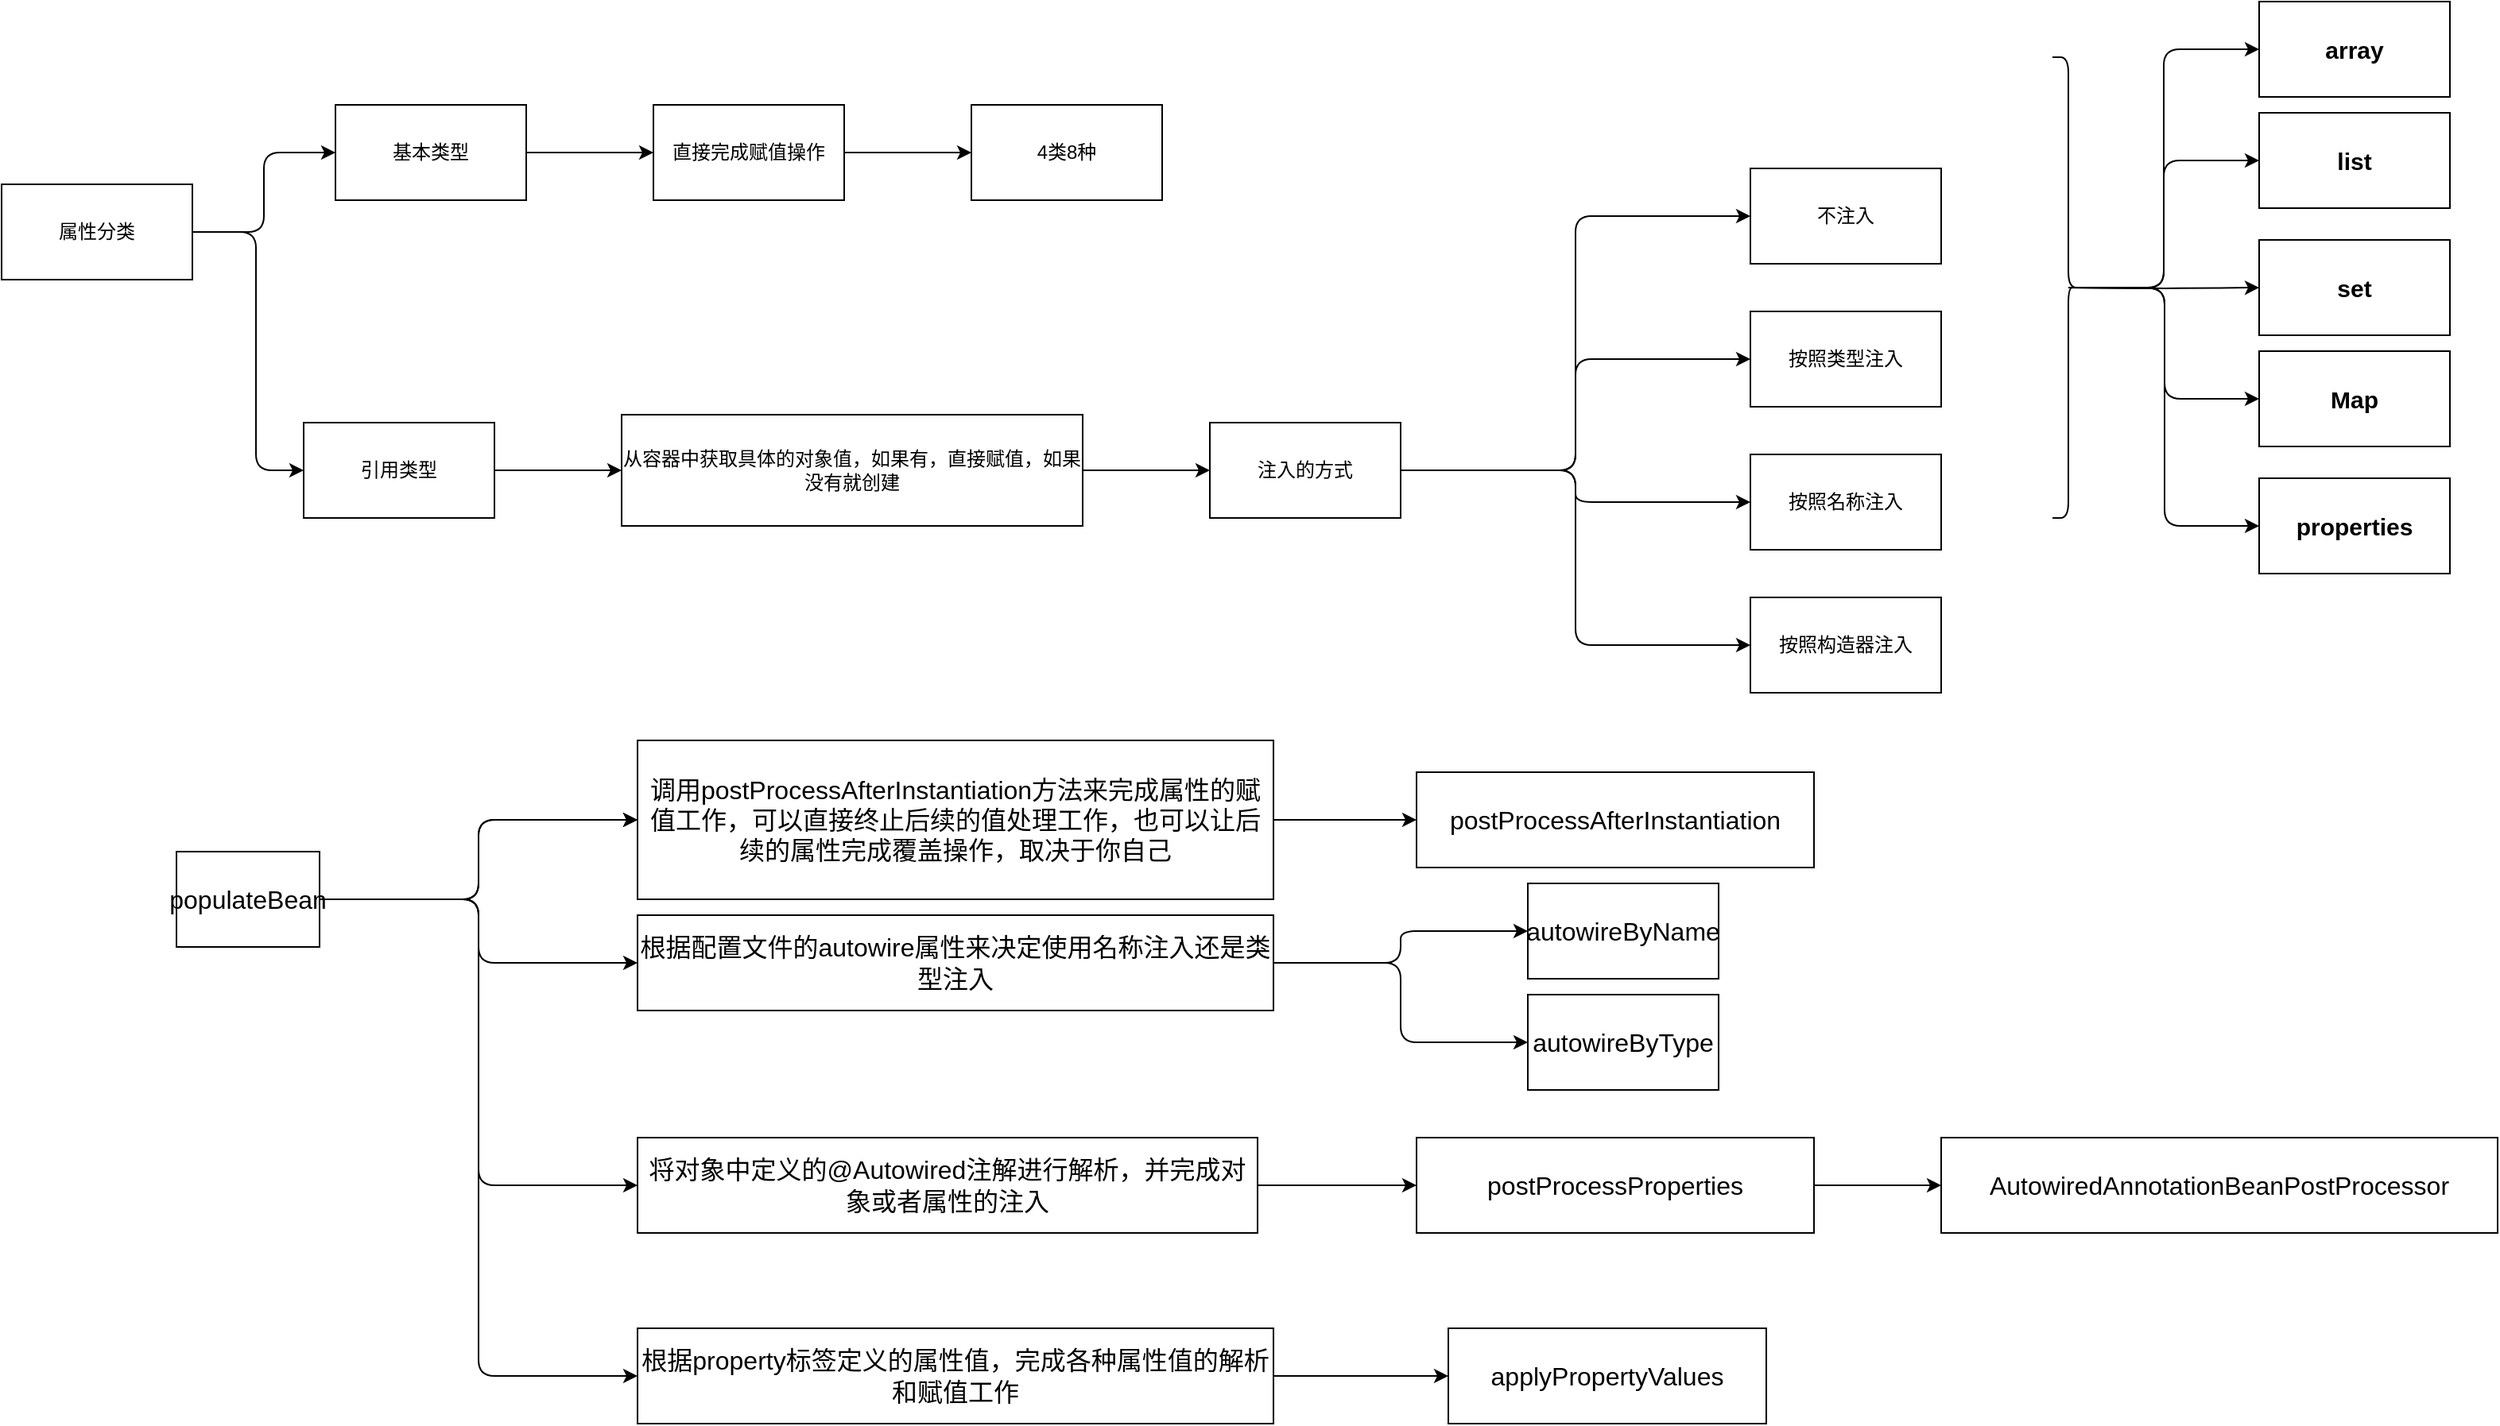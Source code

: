 <mxfile>
    <diagram id="dhdRvR6XYTM5xbdnKFDT" name="Page-1">
        <mxGraphModel dx="1112" dy="790" grid="1" gridSize="10" guides="1" tooltips="1" connect="1" arrows="1" fold="1" page="1" pageScale="1" pageWidth="10000000" pageHeight="10000000" math="0" shadow="0">
            <root>
                <mxCell id="0"/>
                <mxCell id="1" parent="0"/>
                <mxCell id="7" style="edgeStyle=orthogonalEdgeStyle;html=1;exitX=1;exitY=0.5;exitDx=0;exitDy=0;entryX=0;entryY=0.5;entryDx=0;entryDy=0;" parent="1" source="2" target="3" edge="1">
                    <mxGeometry relative="1" as="geometry"/>
                </mxCell>
                <mxCell id="8" style="edgeStyle=orthogonalEdgeStyle;html=1;exitX=1;exitY=0.5;exitDx=0;exitDy=0;entryX=0;entryY=0.5;entryDx=0;entryDy=0;" parent="1" source="2" target="4" edge="1">
                    <mxGeometry relative="1" as="geometry">
                        <mxPoint x="1170" y="2000" as="targetPoint"/>
                    </mxGeometry>
                </mxCell>
                <mxCell id="9" style="edgeStyle=orthogonalEdgeStyle;html=1;exitX=1;exitY=0.5;exitDx=0;exitDy=0;entryX=0;entryY=0.5;entryDx=0;entryDy=0;" parent="1" source="2" target="5" edge="1">
                    <mxGeometry relative="1" as="geometry">
                        <mxPoint x="1170" y="2090" as="targetPoint"/>
                    </mxGeometry>
                </mxCell>
                <mxCell id="10" style="edgeStyle=orthogonalEdgeStyle;html=1;exitX=1;exitY=0.5;exitDx=0;exitDy=0;entryX=0;entryY=0.5;entryDx=0;entryDy=0;" parent="1" source="2" target="6" edge="1">
                    <mxGeometry relative="1" as="geometry"/>
                </mxCell>
                <mxCell id="2" value="注入的方式" style="whiteSpace=wrap;html=1;" parent="1" vertex="1">
                    <mxGeometry x="960" y="2020" width="120" height="60" as="geometry"/>
                </mxCell>
                <mxCell id="3" value="不注入" style="whiteSpace=wrap;html=1;" parent="1" vertex="1">
                    <mxGeometry x="1300" y="1860" width="120" height="60" as="geometry"/>
                </mxCell>
                <mxCell id="4" value="按照类型注入" style="whiteSpace=wrap;html=1;" parent="1" vertex="1">
                    <mxGeometry x="1300" y="1950" width="120" height="60" as="geometry"/>
                </mxCell>
                <mxCell id="5" value="按照名称注入" style="whiteSpace=wrap;html=1;" parent="1" vertex="1">
                    <mxGeometry x="1300" y="2040" width="120" height="60" as="geometry"/>
                </mxCell>
                <mxCell id="6" value="按照构造器注入" style="whiteSpace=wrap;html=1;" parent="1" vertex="1">
                    <mxGeometry x="1300" y="2130" width="120" height="60" as="geometry"/>
                </mxCell>
                <mxCell id="14" style="edgeStyle=orthogonalEdgeStyle;html=1;exitX=1;exitY=0.5;exitDx=0;exitDy=0;entryX=0;entryY=0.5;entryDx=0;entryDy=0;" parent="1" source="11" target="12" edge="1">
                    <mxGeometry relative="1" as="geometry"/>
                </mxCell>
                <mxCell id="15" style="edgeStyle=orthogonalEdgeStyle;html=1;exitX=1;exitY=0.5;exitDx=0;exitDy=0;" parent="1" source="11" target="13" edge="1">
                    <mxGeometry relative="1" as="geometry">
                        <Array as="points">
                            <mxPoint x="360" y="1900"/>
                            <mxPoint x="360" y="2050"/>
                        </Array>
                    </mxGeometry>
                </mxCell>
                <mxCell id="11" value="属性分类" style="whiteSpace=wrap;html=1;" parent="1" vertex="1">
                    <mxGeometry x="200" y="1870" width="120" height="60" as="geometry"/>
                </mxCell>
                <mxCell id="20" value="" style="edgeStyle=orthogonalEdgeStyle;html=1;" parent="1" source="12" target="19" edge="1">
                    <mxGeometry relative="1" as="geometry"/>
                </mxCell>
                <mxCell id="12" value="基本类型" style="whiteSpace=wrap;html=1;" parent="1" vertex="1">
                    <mxGeometry x="410" y="1820" width="120" height="60" as="geometry"/>
                </mxCell>
                <mxCell id="17" value="" style="edgeStyle=orthogonalEdgeStyle;html=1;" parent="1" source="13" target="16" edge="1">
                    <mxGeometry relative="1" as="geometry"/>
                </mxCell>
                <mxCell id="13" value="引用类型" style="whiteSpace=wrap;html=1;" parent="1" vertex="1">
                    <mxGeometry x="390" y="2020" width="120" height="60" as="geometry"/>
                </mxCell>
                <mxCell id="18" value="" style="edgeStyle=orthogonalEdgeStyle;html=1;" parent="1" source="16" target="2" edge="1">
                    <mxGeometry relative="1" as="geometry"/>
                </mxCell>
                <mxCell id="16" value="从容器中获取具体的对象值，如果有，直接赋值，如果没有就创建" style="whiteSpace=wrap;html=1;" parent="1" vertex="1">
                    <mxGeometry x="590" y="2015" width="290" height="70" as="geometry"/>
                </mxCell>
                <mxCell id="22" value="" style="edgeStyle=orthogonalEdgeStyle;html=1;" parent="1" target="21" edge="1">
                    <mxGeometry relative="1" as="geometry">
                        <mxPoint x="1500" y="1935" as="sourcePoint"/>
                        <Array as="points">
                            <mxPoint x="1560" y="1935"/>
                            <mxPoint x="1560" y="1785"/>
                        </Array>
                    </mxGeometry>
                </mxCell>
                <mxCell id="23" style="edgeStyle=orthogonalEdgeStyle;html=1;exitX=1;exitY=0.5;exitDx=0;exitDy=0;" parent="1" target="24" edge="1">
                    <mxGeometry relative="1" as="geometry">
                        <mxPoint x="1590" y="1935" as="targetPoint"/>
                        <mxPoint x="1500" y="1935" as="sourcePoint"/>
                        <Array as="points">
                            <mxPoint x="1560" y="1935"/>
                            <mxPoint x="1560" y="1855"/>
                        </Array>
                    </mxGeometry>
                </mxCell>
                <mxCell id="26" style="edgeStyle=orthogonalEdgeStyle;html=1;exitX=1;exitY=0.5;exitDx=0;exitDy=0;" parent="1" target="25" edge="1">
                    <mxGeometry relative="1" as="geometry">
                        <mxPoint x="1500" y="1935" as="sourcePoint"/>
                    </mxGeometry>
                </mxCell>
                <mxCell id="27" style="edgeStyle=orthogonalEdgeStyle;html=1;exitX=1;exitY=0.5;exitDx=0;exitDy=0;entryX=0;entryY=0.5;entryDx=0;entryDy=0;" parent="1" target="28" edge="1">
                    <mxGeometry relative="1" as="geometry">
                        <mxPoint x="1540" y="2175" as="targetPoint"/>
                        <mxPoint x="1500" y="1935" as="sourcePoint"/>
                    </mxGeometry>
                </mxCell>
                <mxCell id="29" style="edgeStyle=orthogonalEdgeStyle;html=1;exitX=1;exitY=0.5;exitDx=0;exitDy=0;entryX=0;entryY=0.5;entryDx=0;entryDy=0;" parent="1" target="30" edge="1">
                    <mxGeometry relative="1" as="geometry">
                        <mxPoint x="1540" y="2195" as="targetPoint"/>
                        <mxPoint x="1500" y="1935" as="sourcePoint"/>
                    </mxGeometry>
                </mxCell>
                <mxCell id="32" value="" style="edgeStyle=orthogonalEdgeStyle;html=1;fontSize=16;" parent="1" source="19" target="31" edge="1">
                    <mxGeometry relative="1" as="geometry"/>
                </mxCell>
                <mxCell id="19" value="直接完成赋值操作" style="whiteSpace=wrap;html=1;" parent="1" vertex="1">
                    <mxGeometry x="610" y="1820" width="120" height="60" as="geometry"/>
                </mxCell>
                <mxCell id="21" value="array" style="whiteSpace=wrap;html=1;fontStyle=1;fontSize=15;" parent="1" vertex="1">
                    <mxGeometry x="1620" y="1755" width="120" height="60" as="geometry"/>
                </mxCell>
                <mxCell id="24" value="list" style="whiteSpace=wrap;html=1;fontStyle=1;fontSize=15;" parent="1" vertex="1">
                    <mxGeometry x="1620" y="1825" width="120" height="60" as="geometry"/>
                </mxCell>
                <mxCell id="25" value="set" style="whiteSpace=wrap;html=1;fontStyle=1;fontSize=15;" parent="1" vertex="1">
                    <mxGeometry x="1620" y="1905" width="120" height="60" as="geometry"/>
                </mxCell>
                <mxCell id="28" value="Map" style="whiteSpace=wrap;html=1;fontStyle=1;fontSize=15;" parent="1" vertex="1">
                    <mxGeometry x="1620" y="1975" width="120" height="60" as="geometry"/>
                </mxCell>
                <mxCell id="30" value="properties" style="whiteSpace=wrap;html=1;fontStyle=1;fontSize=15;" parent="1" vertex="1">
                    <mxGeometry x="1620" y="2055" width="120" height="60" as="geometry"/>
                </mxCell>
                <mxCell id="31" value="4类8种" style="whiteSpace=wrap;html=1;" parent="1" vertex="1">
                    <mxGeometry x="810" y="1820" width="120" height="60" as="geometry"/>
                </mxCell>
                <mxCell id="33" value="" style="shape=curlyBracket;whiteSpace=wrap;html=1;rounded=1;flipH=1;fontSize=16;" parent="1" vertex="1">
                    <mxGeometry x="1490" y="1790" width="20" height="290" as="geometry"/>
                </mxCell>
                <mxCell id="37" value="" style="edgeStyle=orthogonalEdgeStyle;html=1;fontSize=16;" parent="1" source="35" target="36" edge="1">
                    <mxGeometry relative="1" as="geometry"/>
                </mxCell>
                <mxCell id="38" value="" style="edgeStyle=orthogonalEdgeStyle;html=1;fontSize=16;" parent="1" source="35" target="36" edge="1">
                    <mxGeometry relative="1" as="geometry"/>
                </mxCell>
                <mxCell id="39" style="edgeStyle=orthogonalEdgeStyle;html=1;exitX=1;exitY=0.5;exitDx=0;exitDy=0;fontSize=16;" parent="1" source="35" target="40" edge="1">
                    <mxGeometry relative="1" as="geometry">
                        <mxPoint x="590" y="2360" as="targetPoint"/>
                    </mxGeometry>
                </mxCell>
                <mxCell id="44" value="" style="edgeStyle=orthogonalEdgeStyle;html=1;fontSize=16;" parent="1" source="35" target="43" edge="1">
                    <mxGeometry relative="1" as="geometry">
                        <Array as="points">
                            <mxPoint x="500" y="2320"/>
                            <mxPoint x="500" y="2500"/>
                        </Array>
                    </mxGeometry>
                </mxCell>
                <mxCell id="46" value="" style="edgeStyle=orthogonalEdgeStyle;html=1;fontSize=16;" parent="1" source="35" target="45" edge="1">
                    <mxGeometry relative="1" as="geometry">
                        <Array as="points">
                            <mxPoint x="500" y="2320"/>
                            <mxPoint x="500" y="2620"/>
                        </Array>
                    </mxGeometry>
                </mxCell>
                <mxCell id="35" value="populateBean" style="whiteSpace=wrap;html=1;fontSize=16;" parent="1" vertex="1">
                    <mxGeometry x="310" y="2290" width="90" height="60" as="geometry"/>
                </mxCell>
                <mxCell id="48" value="" style="edgeStyle=orthogonalEdgeStyle;html=1;fontSize=16;" parent="1" source="36" target="47" edge="1">
                    <mxGeometry relative="1" as="geometry"/>
                </mxCell>
                <mxCell id="36" value="调用postProcessAfterInstantiation方法来完成属性的赋值工作，可以直接终止后续的值处理工作，也可以让后续的属性完成覆盖操作，取决于你自己" style="whiteSpace=wrap;html=1;fontSize=16;" parent="1" vertex="1">
                    <mxGeometry x="600" y="2220" width="400" height="100" as="geometry"/>
                </mxCell>
                <mxCell id="52" value="" style="edgeStyle=orthogonalEdgeStyle;html=1;fontSize=16;" parent="1" source="40" target="51" edge="1">
                    <mxGeometry relative="1" as="geometry"/>
                </mxCell>
                <mxCell id="54" value="" style="edgeStyle=orthogonalEdgeStyle;html=1;fontSize=16;" parent="1" source="40" target="53" edge="1">
                    <mxGeometry relative="1" as="geometry"/>
                </mxCell>
                <mxCell id="40" value="根据配置文件的autowire属性来决定使用名称注入还是类型注入" style="whiteSpace=wrap;html=1;fontSize=16;" parent="1" vertex="1">
                    <mxGeometry x="600" y="2330" width="400" height="60" as="geometry"/>
                </mxCell>
                <mxCell id="56" value="" style="edgeStyle=orthogonalEdgeStyle;html=1;fontSize=16;" parent="1" source="43" target="55" edge="1">
                    <mxGeometry relative="1" as="geometry"/>
                </mxCell>
                <mxCell id="43" value="将对象中定义的@Autowired注解进行解析，并完成对象或者属性的注入" style="whiteSpace=wrap;html=1;fontSize=16;" parent="1" vertex="1">
                    <mxGeometry x="600" y="2470" width="390" height="60" as="geometry"/>
                </mxCell>
                <mxCell id="60" value="" style="edgeStyle=orthogonalEdgeStyle;html=1;fontSize=16;" parent="1" source="45" target="59" edge="1">
                    <mxGeometry relative="1" as="geometry"/>
                </mxCell>
                <mxCell id="45" value="根据property标签定义的属性值，完成各种属性值的解析和赋值工作" style="whiteSpace=wrap;html=1;fontSize=16;" parent="1" vertex="1">
                    <mxGeometry x="600" y="2590" width="400" height="60" as="geometry"/>
                </mxCell>
                <mxCell id="47" value="postProcessAfterInstantiation" style="whiteSpace=wrap;html=1;fontSize=16;" parent="1" vertex="1">
                    <mxGeometry x="1090" y="2240" width="250" height="60" as="geometry"/>
                </mxCell>
                <mxCell id="51" value="autowireByType" style="whiteSpace=wrap;html=1;fontSize=16;" parent="1" vertex="1">
                    <mxGeometry x="1160" y="2380" width="120" height="60" as="geometry"/>
                </mxCell>
                <mxCell id="53" value="autowireByName" style="whiteSpace=wrap;html=1;fontSize=16;" parent="1" vertex="1">
                    <mxGeometry x="1160" y="2310" width="120" height="60" as="geometry"/>
                </mxCell>
                <mxCell id="58" value="" style="edgeStyle=orthogonalEdgeStyle;html=1;fontSize=16;" parent="1" source="55" target="57" edge="1">
                    <mxGeometry relative="1" as="geometry"/>
                </mxCell>
                <mxCell id="55" value="postProcessProperties" style="whiteSpace=wrap;html=1;fontSize=16;" parent="1" vertex="1">
                    <mxGeometry x="1090" y="2470" width="250" height="60" as="geometry"/>
                </mxCell>
                <mxCell id="57" value="AutowiredAnnotationBeanPostProcessor" style="whiteSpace=wrap;html=1;fontSize=16;" parent="1" vertex="1">
                    <mxGeometry x="1420" y="2470" width="350" height="60" as="geometry"/>
                </mxCell>
                <mxCell id="59" value="applyPropertyValues" style="whiteSpace=wrap;html=1;fontSize=16;" parent="1" vertex="1">
                    <mxGeometry x="1110" y="2590" width="200" height="60" as="geometry"/>
                </mxCell>
            </root>
        </mxGraphModel>
    </diagram>
</mxfile>